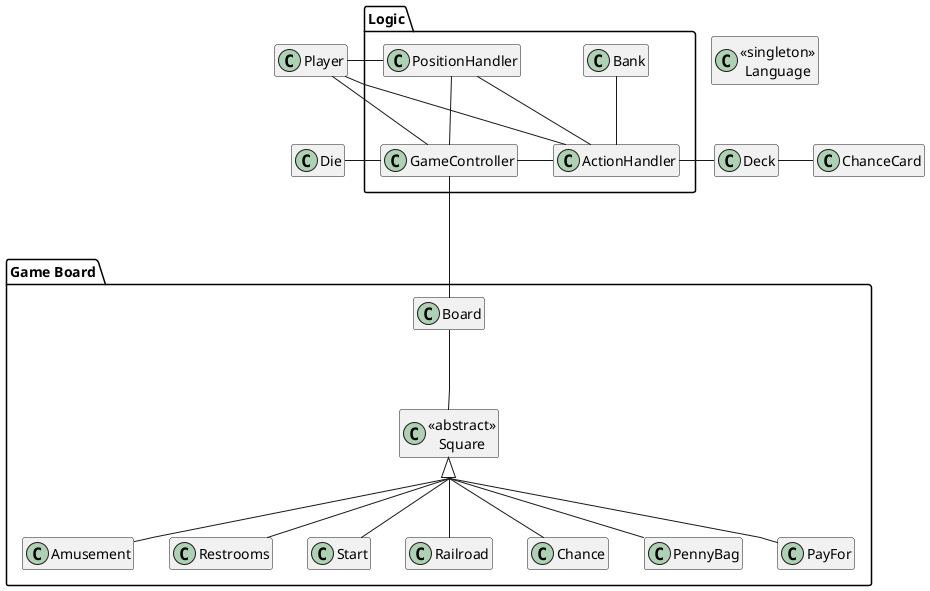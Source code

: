 @startuml

hide empty members
skinparam groupInheritance 2

skinparam linetype polyline


class Die

package "Game Board" {
    class Board
    class "<<abstract>>\nSquare" as Square
        class Amusement
        class Restrooms
        class Start
        class Railroad
        class Chance
        class PennyBag
        class PayFor
}

package Logic {
    class Bank
    class GameController
    class PositionHandler
    class ActionHandler
}

class Deck
class ChanceCard
class Player
class "<<singleton>>\nLanguage" as Language

GameController -left- PositionHandler
GameController -right- ActionHandler
PositionHandler -- ActionHandler

GameController -left- Player
ActionHandler -left- Player
PositionHandler -left- Player
ActionHandler -up- Bank

GameController -down-- Board
ActionHandler -right- Deck
    Deck -right- ChanceCard
GameController -left- Die


Board -- Square
Square <|-- Restrooms
Square <|-- Amusement
Square <|-- Railroad
Square <|-- PayFor
Square <|-- PennyBag
Square <|-- Start
Square <|-- Chance


@enduml